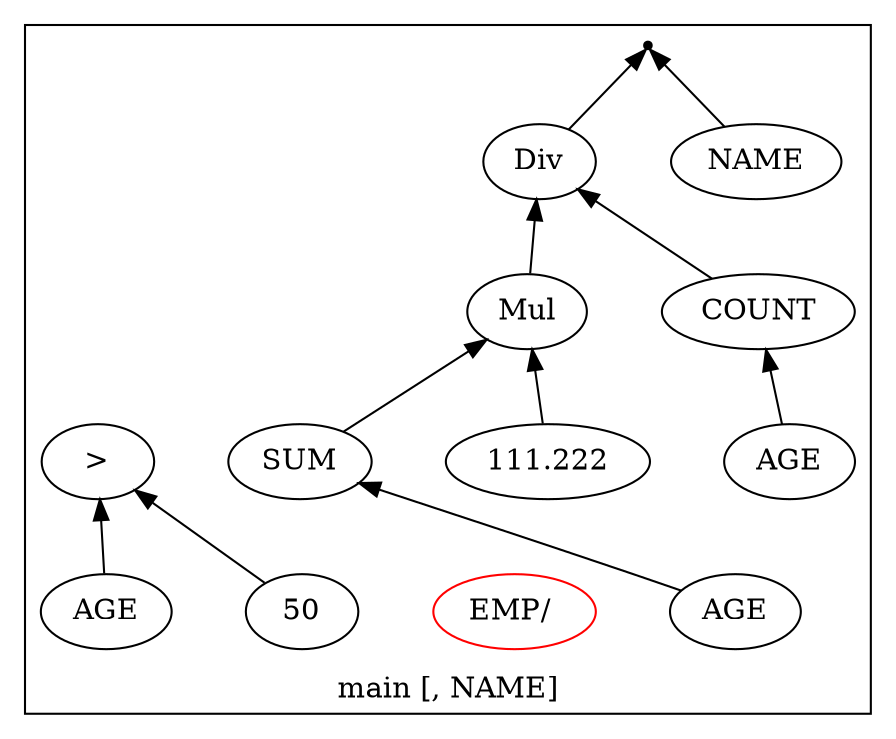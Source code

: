 digraph example1 {
    rankdir=BT;
    nodesep=0.5;
    ordering="in";
  subgraph cluster_main {
    label = "main [, NAME]";
    "main_pt"[shape=point, color=black];
    exprnodeNodeId7v1[label="Div"];
    exprnodeNodeId4v1 -> exprnodeNodeId7v1;
    exprnodeNodeId4v1[label="Mul"];
    exprnodeNodeId2v1 -> exprnodeNodeId4v1;
    exprnodeNodeId2v1[label="SUM"];
    exprnodeNodeId1v1 -> exprnodeNodeId2v1;
    exprnodeNodeId1v1[label="AGE"];
    exprnodeNodeId3v1 -> exprnodeNodeId4v1;
    exprnodeNodeId3v1[label="111.222"];
    exprnodeNodeId6v1 -> exprnodeNodeId7v1;
    exprnodeNodeId6v1[label="COUNT"];
    exprnodeNodeId5v1 -> exprnodeNodeId6v1;
    exprnodeNodeId5v1[label="AGE"];
    exprnodeNodeId7v1 -> "main_pt";
    exprnodeNodeId8v1[label="NAME"];
    exprnodeNodeId8v1 -> "main_pt";
    "QUN_0"[label="EMP/ ", color=red]
    exprnodeNodeId11v1[label=">"];
    exprnodeNodeId9v1 -> exprnodeNodeId11v1;
    exprnodeNodeId9v1[label="AGE"];
    exprnodeNodeId10v1 -> exprnodeNodeId11v1;
    exprnodeNodeId10v1[label="50"];
}
}
